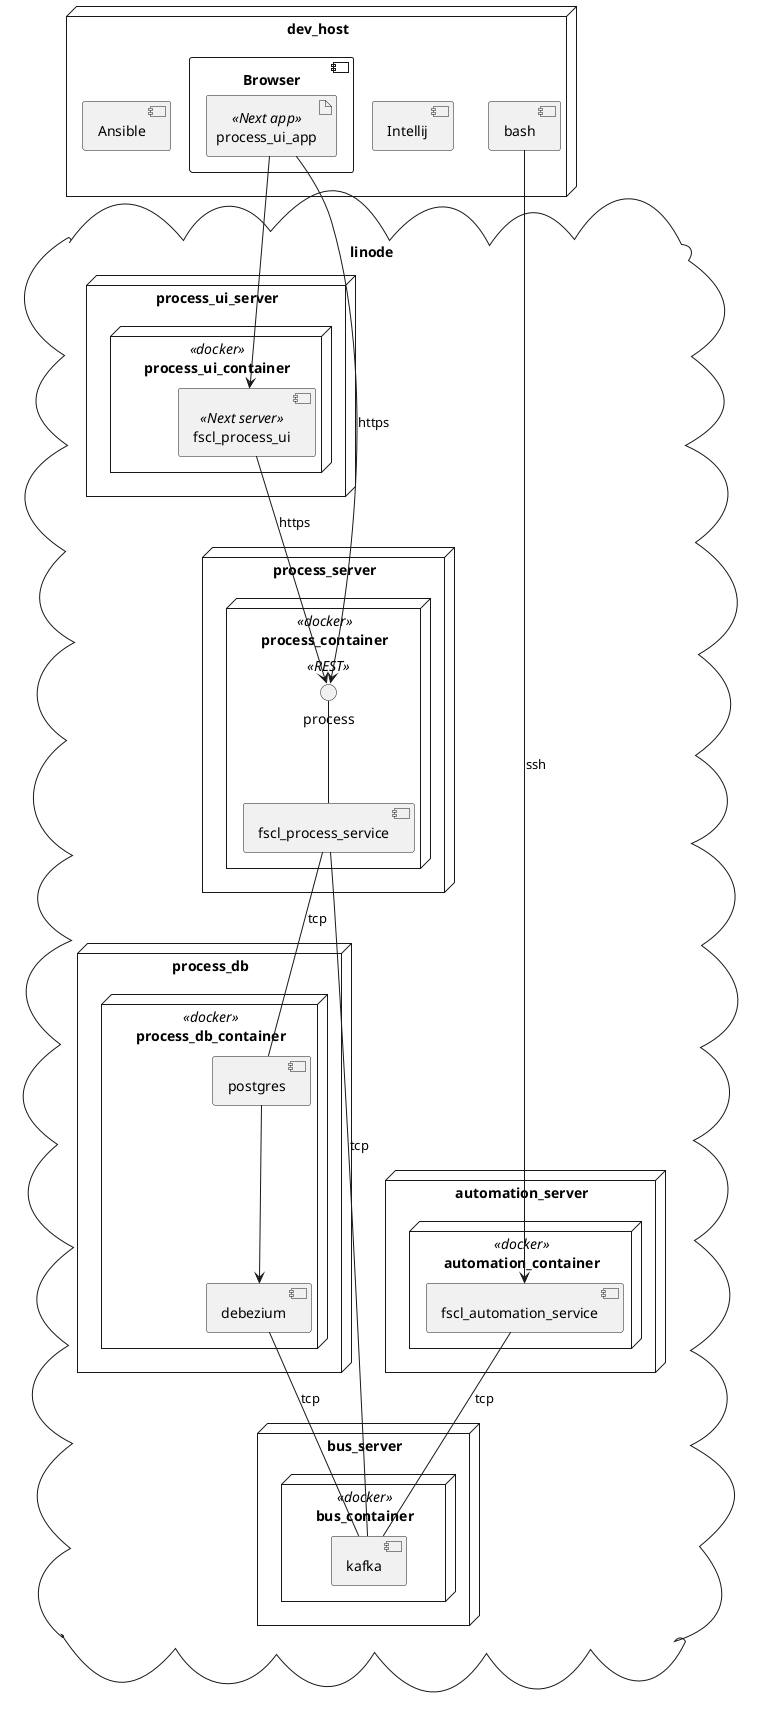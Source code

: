 @startuml
node dev_host {
	component Intellij
	component Browser {
		artifact process_ui_app <<Next app>>
	}
	component bash
	component Ansible
}

cloud linode {
	node process_server {
		node process_container <<docker>> {
			interface process <<REST>>
			component fscl_process_service
			process -- fscl_process_service
		}
	}
	node process_db {
		node process_db_container <<docker>> {
			component debezium
			component postgres
			postgres --> debezium
		}
	}
	node process_ui_server {
		node process_ui_container <<docker>> {
			component fscl_process_ui <<Next server>>
		}
	}
	node bus_server {
		node bus_container <<docker>> {
			component kafka
		}
	}
	
	node automation_server {
		node automation_container <<docker>> {
			component fscl_automation_service
		}
	}
}

process_ui_app --> fscl_process_ui
fscl_process_ui --> process: https
bash --> fscl_automation_service: ssh
process_ui_app --> process: https
fscl_process_service -- kafka: tcp
debezium -- kafka: tcp
fscl_process_service -- postgres: tcp
fscl_automation_service -- kafka: tcp
@enduml